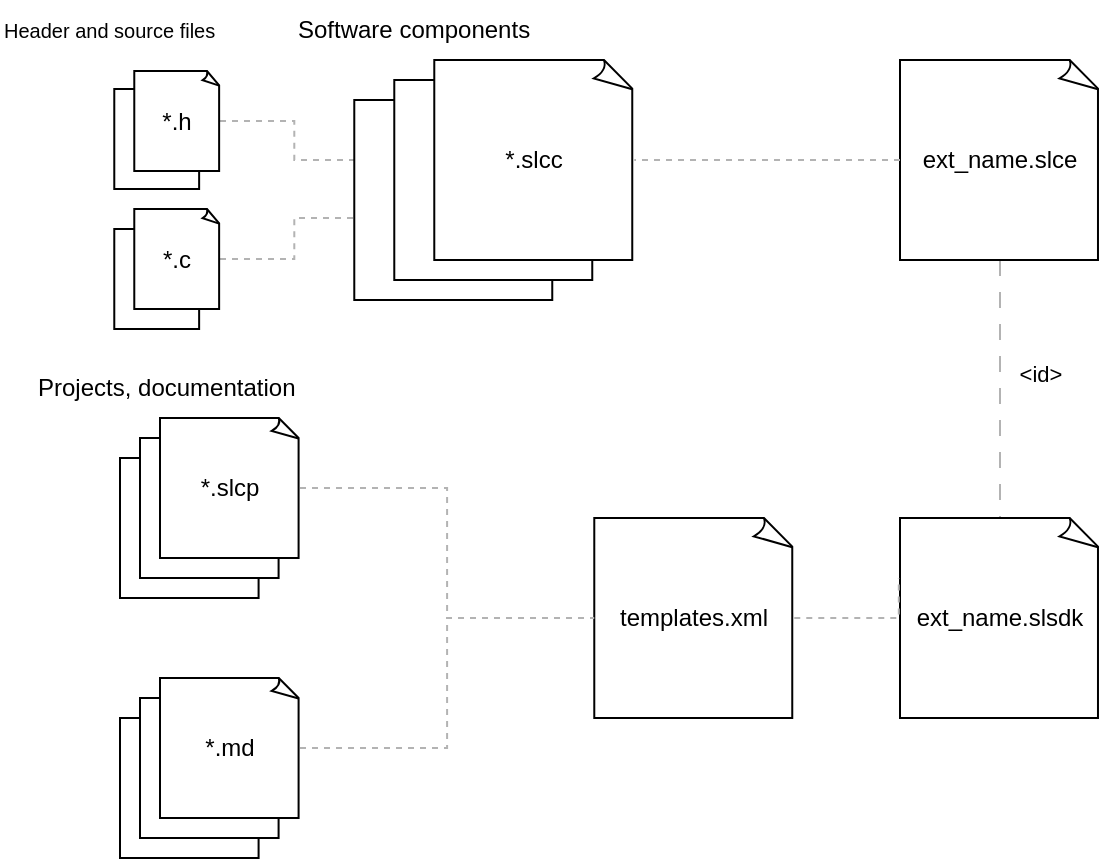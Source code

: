 <mxfile version="25.0.3">
  <diagram name="Page-1" id="HGr8FkB-Mszy0RiDh60T">
    <mxGraphModel dx="1434" dy="746" grid="1" gridSize="10" guides="1" tooltips="1" connect="1" arrows="1" fold="1" page="1" pageScale="1" pageWidth="850" pageHeight="1100" math="0" shadow="0">
      <root>
        <mxCell id="0" />
        <mxCell id="1" parent="0" />
        <mxCell id="6Zp0c55LRnnKRZN61rdm-33" style="edgeStyle=orthogonalEdgeStyle;rounded=0;orthogonalLoop=1;jettySize=auto;html=1;exitX=1;exitY=0.5;exitDx=0;exitDy=0;exitPerimeter=0;entryX=0;entryY=0.5;entryDx=0;entryDy=0;entryPerimeter=0;endArrow=none;endFill=0;strokeColor=#B3B3B3;dashed=1;" parent="1" source="6Zp0c55LRnnKRZN61rdm-29" target="6Zp0c55LRnnKRZN61rdm-1" edge="1">
          <mxGeometry relative="1" as="geometry">
            <Array as="points">
              <mxPoint x="287.14" y="402" />
              <mxPoint x="287.14" y="421" />
            </Array>
          </mxGeometry>
        </mxCell>
        <mxCell id="6Zp0c55LRnnKRZN61rdm-34" style="edgeStyle=orthogonalEdgeStyle;rounded=0;orthogonalLoop=1;jettySize=auto;html=1;exitX=1;exitY=0.5;exitDx=0;exitDy=0;exitPerimeter=0;entryX=0;entryY=0.5;entryDx=0;entryDy=0;entryPerimeter=0;endArrow=none;endFill=0;strokeColor=#B3B3B3;dashed=1;" parent="1" source="6Zp0c55LRnnKRZN61rdm-28" target="6Zp0c55LRnnKRZN61rdm-1" edge="1">
          <mxGeometry relative="1" as="geometry">
            <Array as="points">
              <mxPoint x="287.14" y="471" />
              <mxPoint x="287.14" y="450" />
              <mxPoint x="357.14" y="450" />
            </Array>
          </mxGeometry>
        </mxCell>
        <mxCell id="6Zp0c55LRnnKRZN61rdm-3" value="" style="whiteSpace=wrap;html=1;shape=mxgraph.basic.document" parent="1" vertex="1">
          <mxGeometry x="317.14" y="391" width="100" height="100" as="geometry" />
        </mxCell>
        <mxCell id="6Zp0c55LRnnKRZN61rdm-2" value="" style="whiteSpace=wrap;html=1;shape=mxgraph.basic.document" parent="1" vertex="1">
          <mxGeometry x="337.14" y="381" width="100" height="100" as="geometry" />
        </mxCell>
        <mxCell id="6Zp0c55LRnnKRZN61rdm-1" value="*.slcc" style="whiteSpace=wrap;html=1;shape=mxgraph.basic.document" parent="1" vertex="1">
          <mxGeometry x="357.14" y="371" width="100" height="100" as="geometry" />
        </mxCell>
        <mxCell id="6Zp0c55LRnnKRZN61rdm-22" value="&amp;lt;id&amp;gt;" style="edgeStyle=orthogonalEdgeStyle;rounded=0;orthogonalLoop=1;jettySize=auto;html=1;exitX=0.5;exitY=1;exitDx=0;exitDy=0;exitPerimeter=0;endArrow=none;endFill=0;dashed=1;dashPattern=8 8;strokeColor=#B3B3B3;" parent="1" source="6Zp0c55LRnnKRZN61rdm-4" target="6Zp0c55LRnnKRZN61rdm-10" edge="1">
          <mxGeometry x="-0.117" y="20" relative="1" as="geometry">
            <mxPoint as="offset" />
          </mxGeometry>
        </mxCell>
        <mxCell id="6Zp0c55LRnnKRZN61rdm-4" value="ext_name.slce" style="whiteSpace=wrap;html=1;shape=mxgraph.basic.document" parent="1" vertex="1">
          <mxGeometry x="590" y="371" width="100" height="100" as="geometry" />
        </mxCell>
        <mxCell id="6Zp0c55LRnnKRZN61rdm-7" value="" style="whiteSpace=wrap;html=1;shape=mxgraph.basic.document" parent="1" vertex="1">
          <mxGeometry x="200" y="570" width="70" height="70" as="geometry" />
        </mxCell>
        <mxCell id="6Zp0c55LRnnKRZN61rdm-8" value="" style="whiteSpace=wrap;html=1;shape=mxgraph.basic.document" parent="1" vertex="1">
          <mxGeometry x="210" y="560" width="70" height="70" as="geometry" />
        </mxCell>
        <mxCell id="FbcmKngcbiQf_j-Px43X-1" style="edgeStyle=orthogonalEdgeStyle;rounded=0;orthogonalLoop=1;jettySize=auto;html=1;exitX=1;exitY=0.5;exitDx=0;exitDy=0;exitPerimeter=0;endArrow=none;endFill=0;dashed=1;strokeColor=#B3B3B3;" edge="1" parent="1" source="6Zp0c55LRnnKRZN61rdm-9" target="6Zp0c55LRnnKRZN61rdm-11">
          <mxGeometry relative="1" as="geometry" />
        </mxCell>
        <mxCell id="6Zp0c55LRnnKRZN61rdm-9" value="*.slcp" style="whiteSpace=wrap;html=1;shape=mxgraph.basic.document" parent="1" vertex="1">
          <mxGeometry x="220" y="550" width="70" height="70" as="geometry" />
        </mxCell>
        <mxCell id="6Zp0c55LRnnKRZN61rdm-10" value="ext_name.slsdk" style="whiteSpace=wrap;html=1;shape=mxgraph.basic.document" parent="1" vertex="1">
          <mxGeometry x="590" y="600" width="100" height="100" as="geometry" />
        </mxCell>
        <mxCell id="6Zp0c55LRnnKRZN61rdm-11" value="templates.xml" style="whiteSpace=wrap;html=1;shape=mxgraph.basic.document" parent="1" vertex="1">
          <mxGeometry x="437.14" y="600" width="100" height="100" as="geometry" />
        </mxCell>
        <mxCell id="6Zp0c55LRnnKRZN61rdm-19" style="edgeStyle=orthogonalEdgeStyle;rounded=0;orthogonalLoop=1;jettySize=auto;html=1;exitX=1;exitY=0.5;exitDx=0;exitDy=0;exitPerimeter=0;entryX=-0.006;entryY=0.3;entryDx=0;entryDy=0;entryPerimeter=0;endArrow=none;endFill=0;dashed=1;strokeColor=#B3B3B3;" parent="1" source="6Zp0c55LRnnKRZN61rdm-11" target="6Zp0c55LRnnKRZN61rdm-10" edge="1">
          <mxGeometry relative="1" as="geometry">
            <mxPoint x="540" y="690" as="targetPoint" />
            <Array as="points">
              <mxPoint x="589" y="650" />
            </Array>
          </mxGeometry>
        </mxCell>
        <mxCell id="6Zp0c55LRnnKRZN61rdm-21" style="edgeStyle=orthogonalEdgeStyle;rounded=0;orthogonalLoop=1;jettySize=auto;html=1;exitX=0;exitY=0.5;exitDx=0;exitDy=0;exitPerimeter=0;entryX=1;entryY=0.5;entryDx=0;entryDy=0;entryPerimeter=0;strokeColor=#B3B3B3;endArrow=none;endFill=0;dashed=1;" parent="1" source="6Zp0c55LRnnKRZN61rdm-4" target="6Zp0c55LRnnKRZN61rdm-1" edge="1">
          <mxGeometry relative="1" as="geometry" />
        </mxCell>
        <mxCell id="6Zp0c55LRnnKRZN61rdm-23" value="Projects, documentation" style="text;html=1;align=left;verticalAlign=middle;whiteSpace=wrap;rounded=0;" parent="1" vertex="1">
          <mxGeometry x="157.14" y="520" width="180" height="30" as="geometry" />
        </mxCell>
        <mxCell id="6Zp0c55LRnnKRZN61rdm-24" value="Header and source files" style="text;html=1;align=left;verticalAlign=middle;whiteSpace=wrap;rounded=0;fontSize=10;" parent="1" vertex="1">
          <mxGeometry x="140" y="351" width="110" height="10" as="geometry" />
        </mxCell>
        <mxCell id="6Zp0c55LRnnKRZN61rdm-30" value="" style="whiteSpace=wrap;html=1;shape=mxgraph.basic.document" parent="1" vertex="1">
          <mxGeometry x="197.14" y="455.5" width="42.86" height="50" as="geometry" />
        </mxCell>
        <mxCell id="6Zp0c55LRnnKRZN61rdm-28" value="*.c" style="whiteSpace=wrap;html=1;shape=mxgraph.basic.document" parent="1" vertex="1">
          <mxGeometry x="207.14" y="445.5" width="42.86" height="50" as="geometry" />
        </mxCell>
        <mxCell id="6Zp0c55LRnnKRZN61rdm-32" value="" style="whiteSpace=wrap;html=1;shape=mxgraph.basic.document" parent="1" vertex="1">
          <mxGeometry x="197.14" y="385.5" width="42.86" height="50" as="geometry" />
        </mxCell>
        <mxCell id="6Zp0c55LRnnKRZN61rdm-29" value="*.h" style="whiteSpace=wrap;html=1;shape=mxgraph.basic.document" parent="1" vertex="1">
          <mxGeometry x="207.14" y="376.5" width="42.86" height="50" as="geometry" />
        </mxCell>
        <mxCell id="6Zp0c55LRnnKRZN61rdm-35" value="Software components" style="text;html=1;align=left;verticalAlign=middle;whiteSpace=wrap;rounded=0;" parent="1" vertex="1">
          <mxGeometry x="287.14" y="341" width="180" height="30" as="geometry" />
        </mxCell>
        <mxCell id="6Zp0c55LRnnKRZN61rdm-42" value="" style="whiteSpace=wrap;html=1;shape=mxgraph.basic.document" parent="1" vertex="1">
          <mxGeometry x="200" y="700" width="70" height="70" as="geometry" />
        </mxCell>
        <mxCell id="6Zp0c55LRnnKRZN61rdm-43" value="" style="whiteSpace=wrap;html=1;shape=mxgraph.basic.document" parent="1" vertex="1">
          <mxGeometry x="210" y="690" width="70" height="70" as="geometry" />
        </mxCell>
        <mxCell id="6Zp0c55LRnnKRZN61rdm-44" value="*.md" style="whiteSpace=wrap;html=1;shape=mxgraph.basic.document" parent="1" vertex="1">
          <mxGeometry x="220" y="680" width="70" height="70" as="geometry" />
        </mxCell>
        <mxCell id="FbcmKngcbiQf_j-Px43X-2" style="edgeStyle=orthogonalEdgeStyle;rounded=0;orthogonalLoop=1;jettySize=auto;html=1;exitX=1;exitY=0.5;exitDx=0;exitDy=0;exitPerimeter=0;entryX=0;entryY=0.5;entryDx=0;entryDy=0;entryPerimeter=0;endArrow=none;endFill=0;dashed=1;strokeColor=#B3B3B3;" edge="1" parent="1" source="6Zp0c55LRnnKRZN61rdm-44" target="6Zp0c55LRnnKRZN61rdm-11">
          <mxGeometry relative="1" as="geometry" />
        </mxCell>
      </root>
    </mxGraphModel>
  </diagram>
</mxfile>
